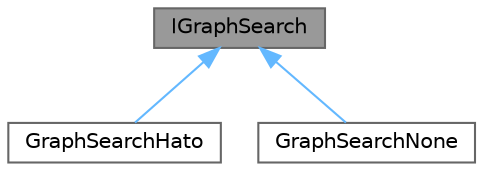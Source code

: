 digraph "IGraphSearch"
{
 // LATEX_PDF_SIZE
  bgcolor="transparent";
  edge [fontname=Helvetica,fontsize=10,labelfontname=Helvetica,labelfontsize=10];
  node [fontname=Helvetica,fontsize=10,shape=box,height=0.2,width=0.4];
  Node1 [id="Node000001",label="IGraphSearch",height=0.2,width=0.4,color="gray40", fillcolor="grey60", style="filled", fontcolor="black",tooltip="グラフ探索を行うクラスのインターフェイス．実体は作成できないのでこれを継承してたクラスを使うこと．"];
  Node1 -> Node2 [id="edge1_Node000001_Node000002",dir="back",color="steelblue1",style="solid",tooltip=" "];
  Node2 [id="Node000002",label="GraphSearchHato",height=0.2,width=0.4,color="gray40", fillcolor="white", style="filled",URL="$class_graph_search_hato.html",tooltip="波東先輩の手法で，グラフ探索を行うクラス．"];
  Node1 -> Node3 [id="edge2_Node000001_Node000003",dir="back",color="steelblue1",style="solid",tooltip=" "];
  Node3 [id="Node000003",label="GraphSearchNone",height=0.2,width=0.4,color="gray40", fillcolor="white", style="filled",URL="$class_graph_search_none.html",tooltip="グラフ探索を行わないクラス．Graphicクラスのデバッグを行う際に用いる．"];
}
